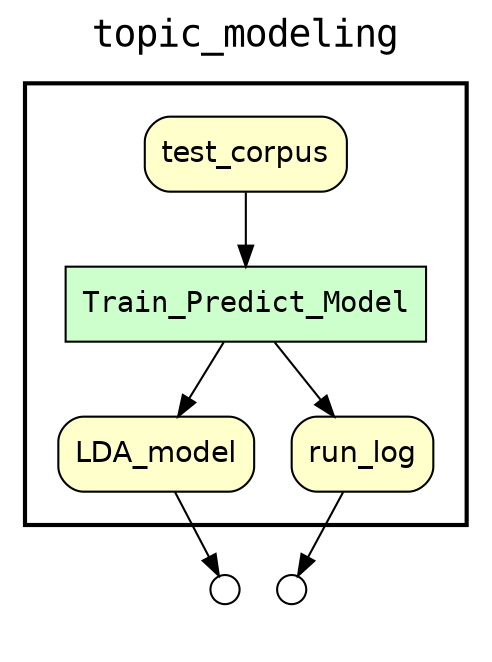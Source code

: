 
digraph yw_data_view {
rankdir=TB
fontname=Courier; fontsize=18; labelloc=t
label="topic_modeling"
subgraph cluster_workflow { label=""; color=black; penwidth=2
subgraph cluster_workflow_inner { label=""; color=white
node[shape=box style="filled" fillcolor="#CCFFCC" peripheries=1 fontname=Courier]
Train_Predict_Model
node[shape=box style="filled" fillcolor="#CCFFCC" peripheries=1 fontname=Courier]
Train_Predict_Model
node[shape=box style="rounded,filled" fillcolor="#FFFFCC" peripheries=1 fontname=Helvetica]
test_corpus
LDA_model
run_log
node[shape=box style="rounded,filled" fillcolor="#FFFFFF" peripheries=1 fontname=Helvetica]
}}
subgraph cluster_inflows { label=""; color=white; penwidth=2
subgraph cluster_inflows_inner { label=""; color=white
node[shape=circle fillcolor="#FFFFFF" peripheries=1 width=0.2]
}}
subgraph cluster_outflows { label=""; color=white; penwidth=2
subgraph cluster_outflows_inner { label=""; color=white
node[shape=circle fillcolor="#FFFFFF" peripheries=1 width=0.2]
run_log_outflow [label=""]
LDA_model_outflow [label=""]
}}
Train_Predict_Model -> run_log
Train_Predict_Model -> LDA_model
test_corpus -> Train_Predict_Model
run_log -> run_log_outflow
LDA_model -> LDA_model_outflow
}

